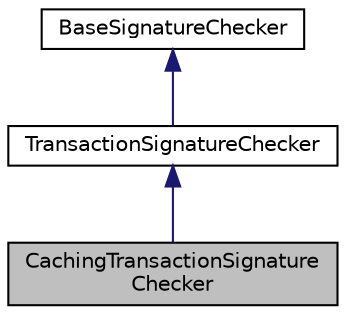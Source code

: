 digraph "CachingTransactionSignatureChecker"
{
 // LATEX_PDF_SIZE
  edge [fontname="Helvetica",fontsize="10",labelfontname="Helvetica",labelfontsize="10"];
  node [fontname="Helvetica",fontsize="10",shape=record];
  Node0 [label="CachingTransactionSignature\lChecker",height=0.2,width=0.4,color="black", fillcolor="grey75", style="filled", fontcolor="black",tooltip=" "];
  Node1 -> Node0 [dir="back",color="midnightblue",fontsize="10",style="solid",fontname="Helvetica"];
  Node1 [label="TransactionSignatureChecker",height=0.2,width=0.4,color="black", fillcolor="white", style="filled",URL="$class_transaction_signature_checker.html",tooltip=" "];
  Node2 -> Node1 [dir="back",color="midnightblue",fontsize="10",style="solid",fontname="Helvetica"];
  Node2 [label="BaseSignatureChecker",height=0.2,width=0.4,color="black", fillcolor="white", style="filled",URL="$class_base_signature_checker.html",tooltip=" "];
}
